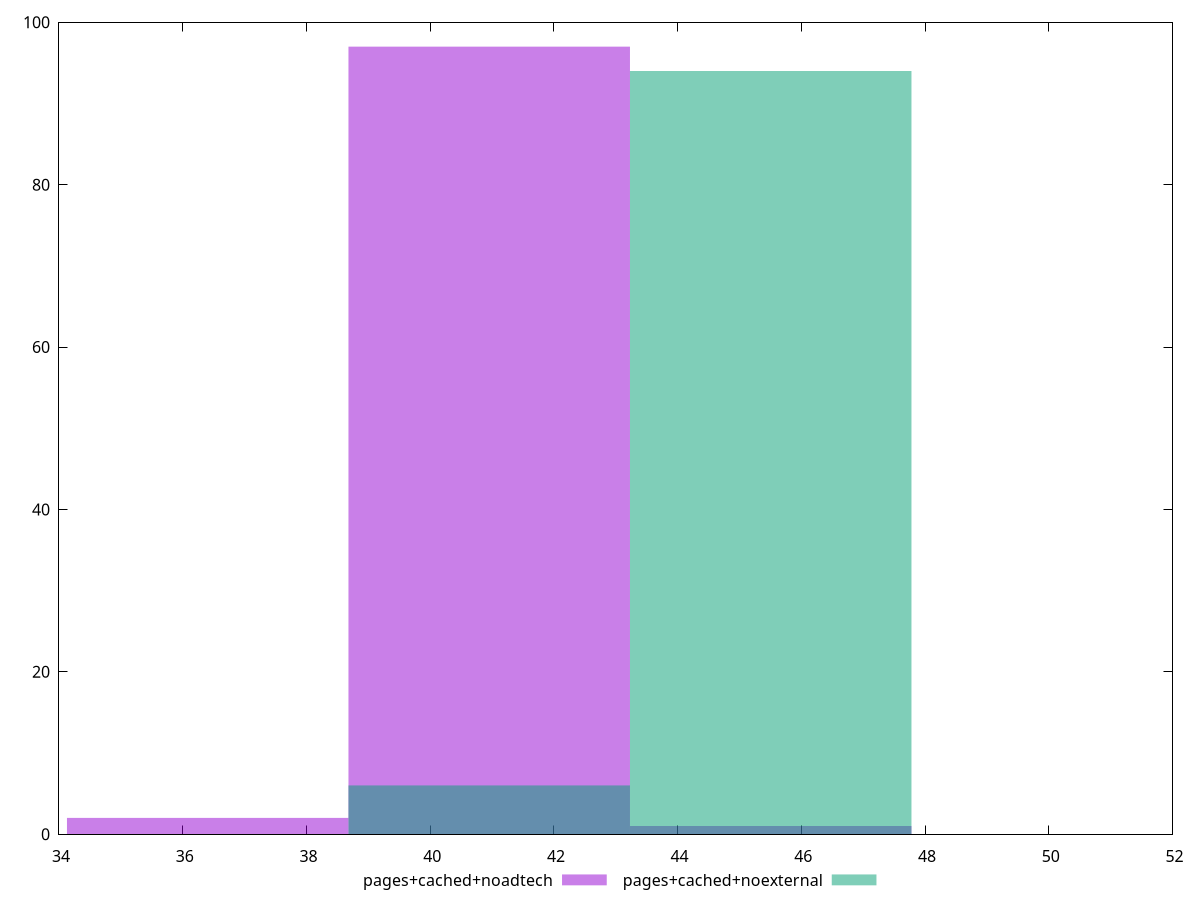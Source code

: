 reset
set terminal svg size 640, 500 enhanced background rgb 'white'
set output "reprap/bootup-time/comparison/histogram/4_vs_5.svg"

$pagesCachedNoadtech <<EOF
40.9545462332089 97
36.40404109618569 2
45.50505137023212 1
EOF

$pagesCachedNoexternal <<EOF
45.50505137023212 94
40.9545462332089 6
EOF

set key outside below
set boxwidth 4.550505137023212
set yrange [0:100]
set style fill transparent solid 0.5 noborder

plot \
  $pagesCachedNoadtech title "pages+cached+noadtech" with boxes, \
  $pagesCachedNoexternal title "pages+cached+noexternal" with boxes, \


reset